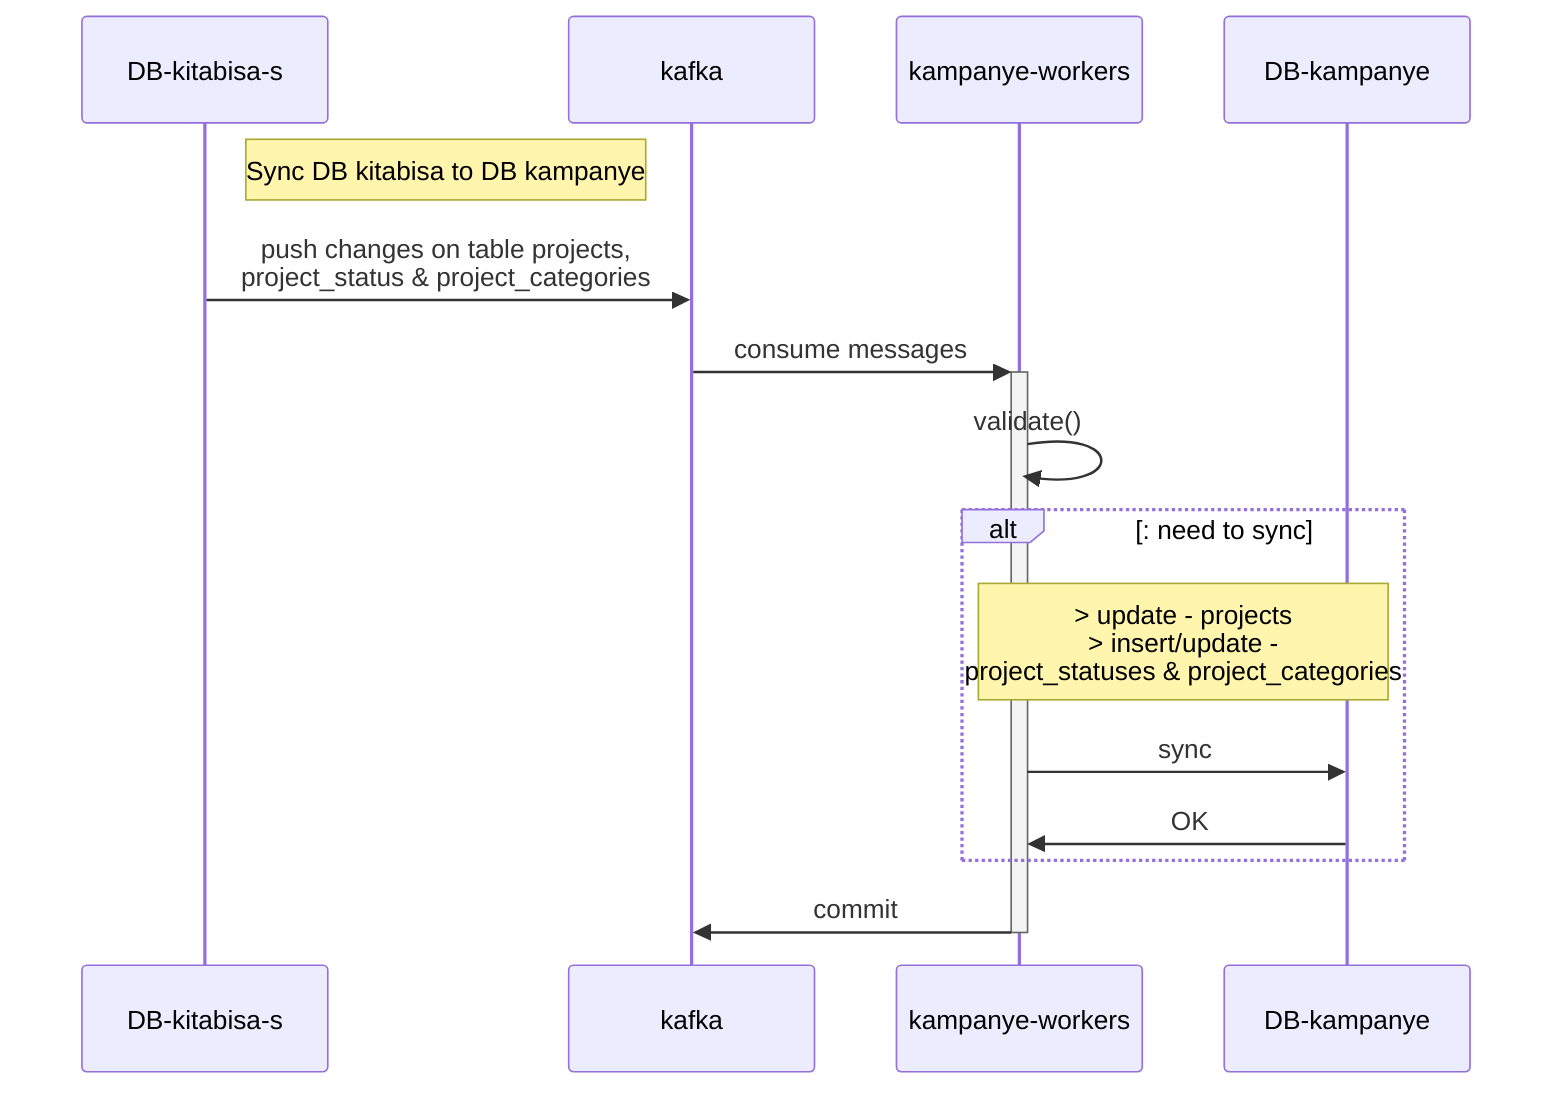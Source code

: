 sequenceDiagram
    participant dbm as DB-kitabisa-s
    participant kf as kafka
    participant kw as kampanye-workers
    participant db as DB-kampanye
    note right of dbm: Sync DB kitabisa to DB kampanye
    dbm->>kf: push changes on table projects, <br>project_status & project_categories
    
    kf->>+kw: consume messages
    kw->>kw: validate()
    alt: need to sync
    note over kw,db: > update - projects<br> > insert/update - <br>project_statuses & project_categories
    kw->>db: sync
    db->>kw: OK
    end
    kw->>kf: commit
    deactivate kw